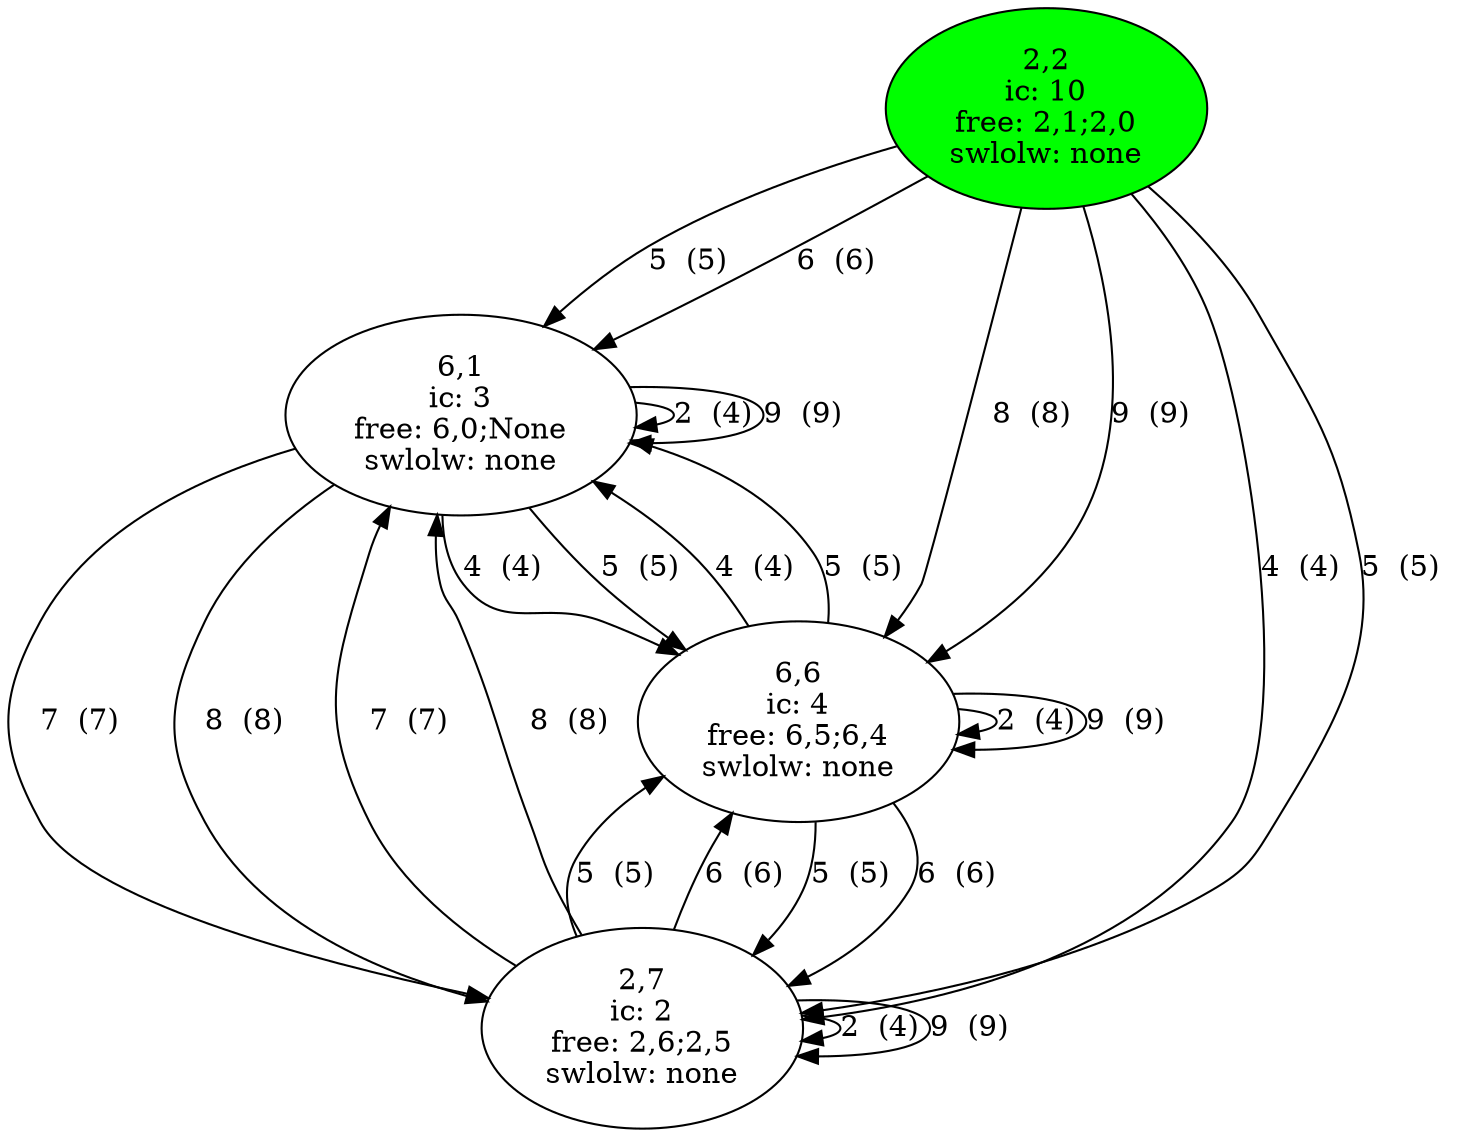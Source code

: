 digraph "tp3.txt_fields" {
	compound=true
	"6_1" [label="6,1
ic: 3
free: 6,0;None
swlolw: none" pos="16.799999999999997,22.4!"]
	"6_6" [label="6,6
ic: 4
free: 6,5;6,4
swlolw: none" pos="16.799999999999997,8.399999999999999!"]
	"2_7" [label="2,7
ic: 2
free: 2,6;2,5
swlolw: none" pos="5.6,5.6!"]
	"2_2" [label="2,2
ic: 10
free: 2,1;2,0
swlolw: none" fillcolor=green pos="5.6,19.599999999999998!" style=filled]
	"6_1" -> "6_1" [label="2  (4) "]
	"6_1" -> "6_6" [label="4  (4) "]
	"6_1" -> "6_6" [label="5  (5) "]
	"6_1" -> "2_7" [label="7  (7) "]
	"6_1" -> "2_7" [label="8  (8) "]
	"6_1" -> "6_1" [label="9  (9) "]
	"6_6" -> "6_6" [label="2  (4) "]
	"6_6" -> "6_1" [label="4  (4) "]
	"6_6" -> "6_1" [label="5  (5) "]
	"6_6" -> "2_7" [label="5  (5) "]
	"6_6" -> "2_7" [label="6  (6) "]
	"6_6" -> "6_6" [label="9  (9) "]
	"2_7" -> "2_7" [label="2  (4) "]
	"2_7" -> "6_6" [label="5  (5) "]
	"2_7" -> "6_6" [label="6  (6) "]
	"2_7" -> "6_1" [label="7  (7) "]
	"2_7" -> "6_1" [label="8  (8) "]
	"2_7" -> "2_7" [label="9  (9) "]
	"2_2" -> "2_7" [label="4  (4) "]
	"2_2" -> "6_1" [label="5  (5) "]
	"2_2" -> "2_7" [label="5  (5) "]
	"2_2" -> "6_1" [label="6  (6) "]
	"2_2" -> "6_6" [label="8  (8) "]
	"2_2" -> "6_6" [label="9  (9) "]
}
